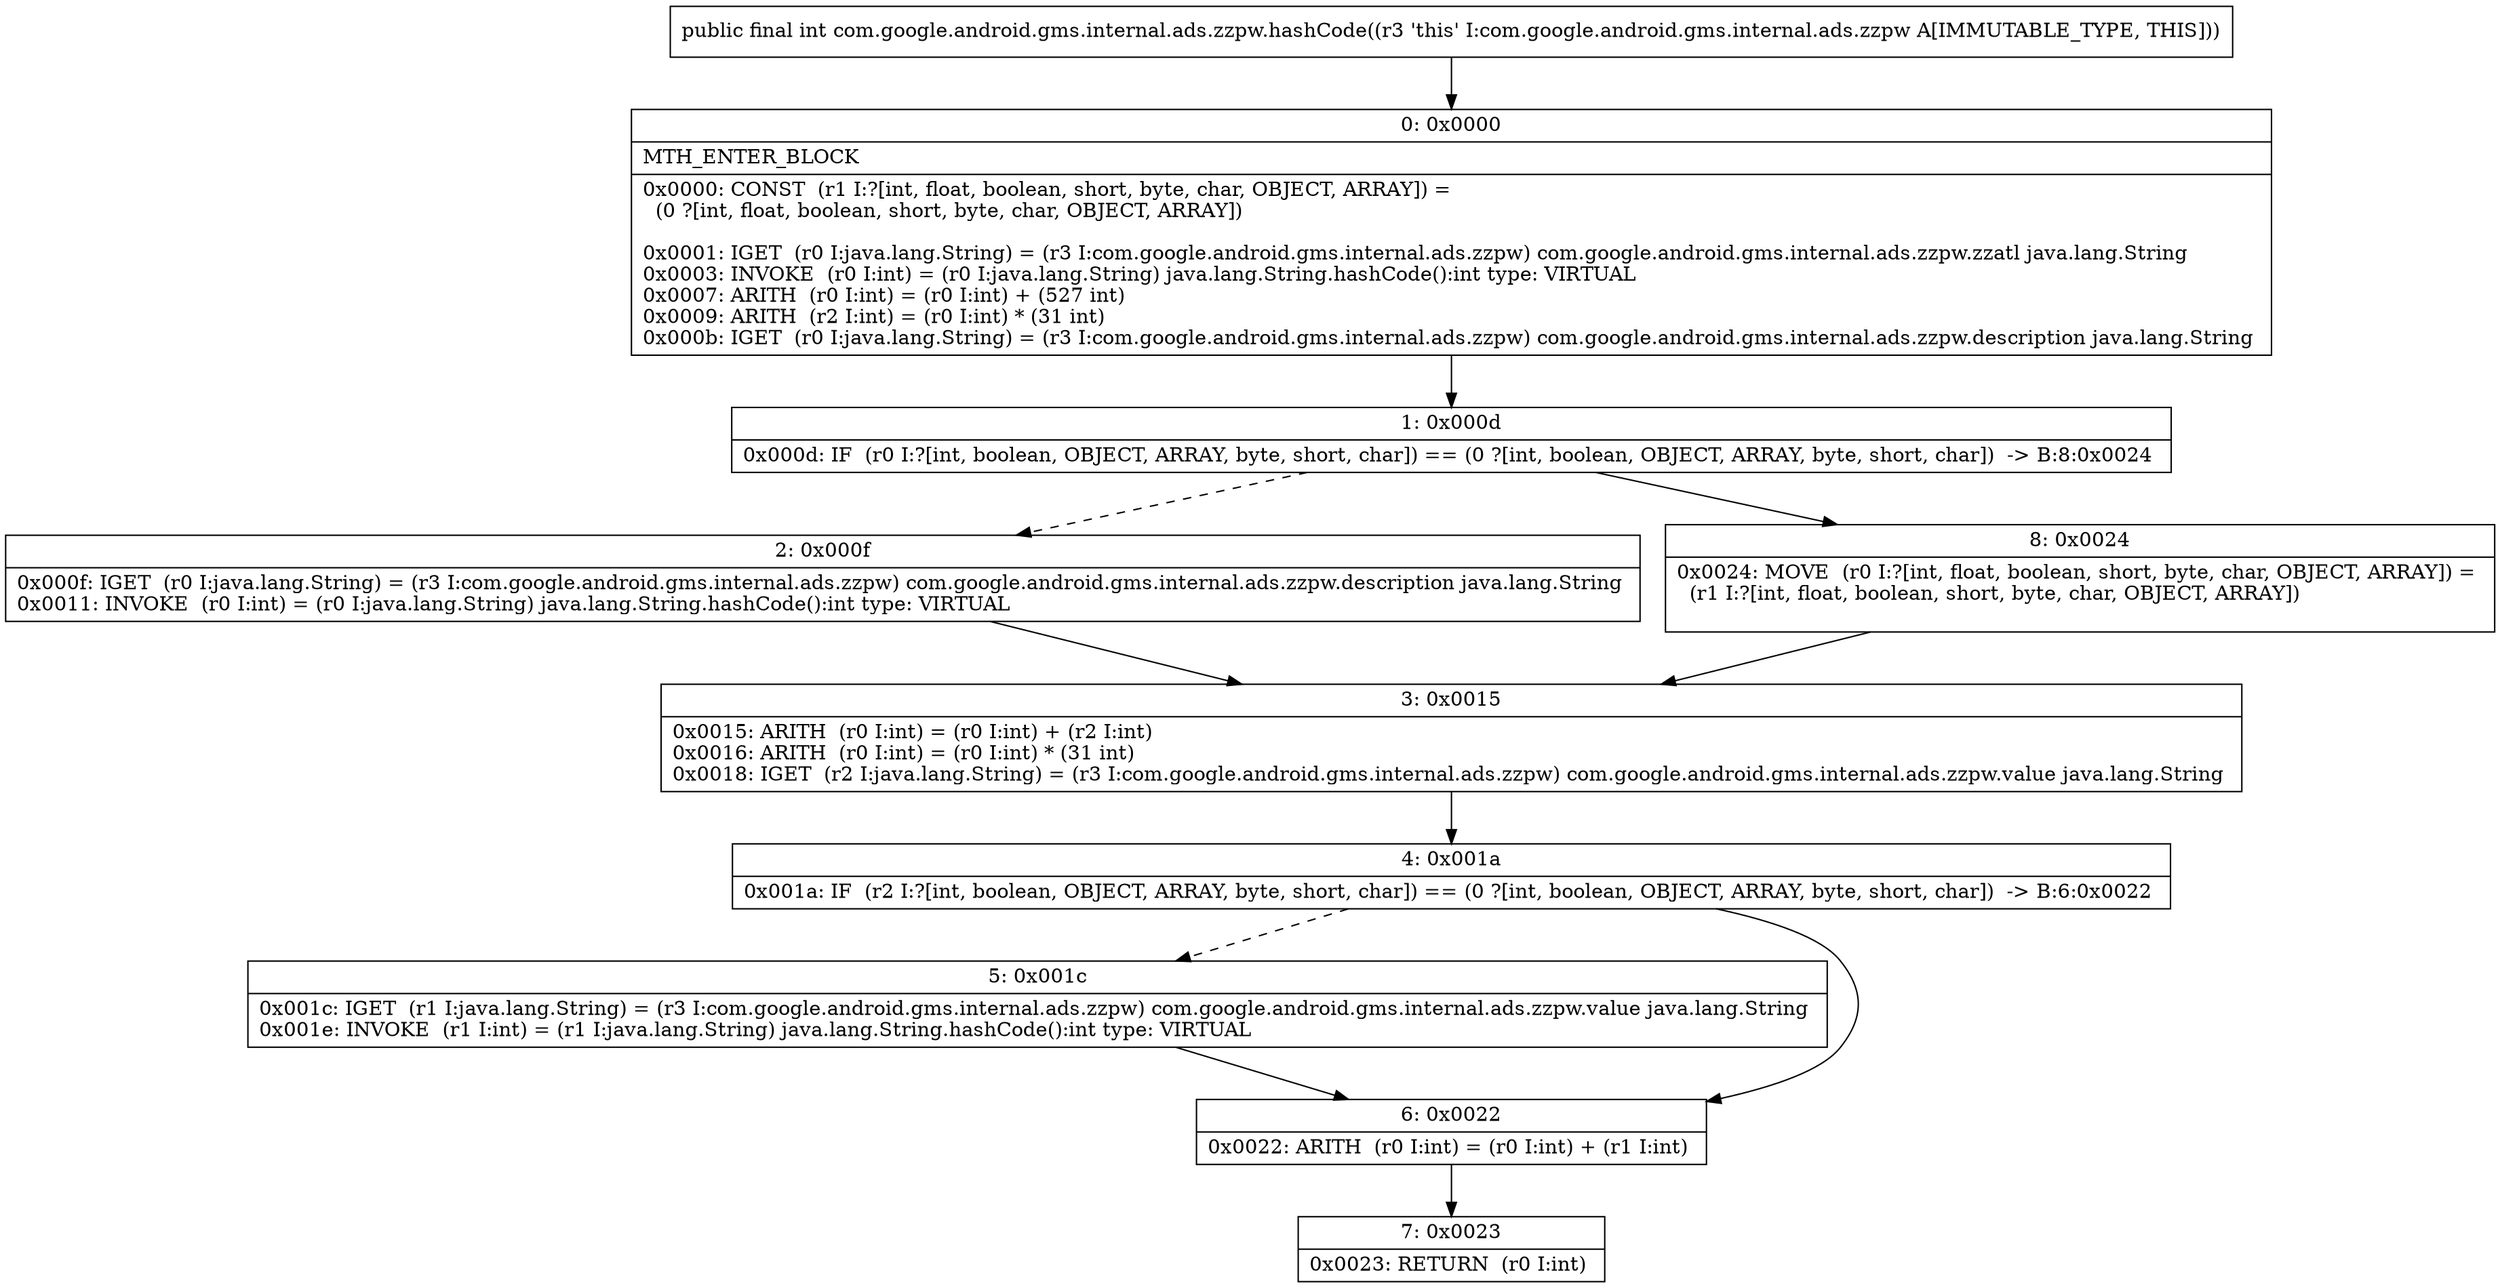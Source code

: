 digraph "CFG forcom.google.android.gms.internal.ads.zzpw.hashCode()I" {
Node_0 [shape=record,label="{0\:\ 0x0000|MTH_ENTER_BLOCK\l|0x0000: CONST  (r1 I:?[int, float, boolean, short, byte, char, OBJECT, ARRAY]) = \l  (0 ?[int, float, boolean, short, byte, char, OBJECT, ARRAY])\l \l0x0001: IGET  (r0 I:java.lang.String) = (r3 I:com.google.android.gms.internal.ads.zzpw) com.google.android.gms.internal.ads.zzpw.zzatl java.lang.String \l0x0003: INVOKE  (r0 I:int) = (r0 I:java.lang.String) java.lang.String.hashCode():int type: VIRTUAL \l0x0007: ARITH  (r0 I:int) = (r0 I:int) + (527 int) \l0x0009: ARITH  (r2 I:int) = (r0 I:int) * (31 int) \l0x000b: IGET  (r0 I:java.lang.String) = (r3 I:com.google.android.gms.internal.ads.zzpw) com.google.android.gms.internal.ads.zzpw.description java.lang.String \l}"];
Node_1 [shape=record,label="{1\:\ 0x000d|0x000d: IF  (r0 I:?[int, boolean, OBJECT, ARRAY, byte, short, char]) == (0 ?[int, boolean, OBJECT, ARRAY, byte, short, char])  \-\> B:8:0x0024 \l}"];
Node_2 [shape=record,label="{2\:\ 0x000f|0x000f: IGET  (r0 I:java.lang.String) = (r3 I:com.google.android.gms.internal.ads.zzpw) com.google.android.gms.internal.ads.zzpw.description java.lang.String \l0x0011: INVOKE  (r0 I:int) = (r0 I:java.lang.String) java.lang.String.hashCode():int type: VIRTUAL \l}"];
Node_3 [shape=record,label="{3\:\ 0x0015|0x0015: ARITH  (r0 I:int) = (r0 I:int) + (r2 I:int) \l0x0016: ARITH  (r0 I:int) = (r0 I:int) * (31 int) \l0x0018: IGET  (r2 I:java.lang.String) = (r3 I:com.google.android.gms.internal.ads.zzpw) com.google.android.gms.internal.ads.zzpw.value java.lang.String \l}"];
Node_4 [shape=record,label="{4\:\ 0x001a|0x001a: IF  (r2 I:?[int, boolean, OBJECT, ARRAY, byte, short, char]) == (0 ?[int, boolean, OBJECT, ARRAY, byte, short, char])  \-\> B:6:0x0022 \l}"];
Node_5 [shape=record,label="{5\:\ 0x001c|0x001c: IGET  (r1 I:java.lang.String) = (r3 I:com.google.android.gms.internal.ads.zzpw) com.google.android.gms.internal.ads.zzpw.value java.lang.String \l0x001e: INVOKE  (r1 I:int) = (r1 I:java.lang.String) java.lang.String.hashCode():int type: VIRTUAL \l}"];
Node_6 [shape=record,label="{6\:\ 0x0022|0x0022: ARITH  (r0 I:int) = (r0 I:int) + (r1 I:int) \l}"];
Node_7 [shape=record,label="{7\:\ 0x0023|0x0023: RETURN  (r0 I:int) \l}"];
Node_8 [shape=record,label="{8\:\ 0x0024|0x0024: MOVE  (r0 I:?[int, float, boolean, short, byte, char, OBJECT, ARRAY]) = \l  (r1 I:?[int, float, boolean, short, byte, char, OBJECT, ARRAY])\l \l}"];
MethodNode[shape=record,label="{public final int com.google.android.gms.internal.ads.zzpw.hashCode((r3 'this' I:com.google.android.gms.internal.ads.zzpw A[IMMUTABLE_TYPE, THIS])) }"];
MethodNode -> Node_0;
Node_0 -> Node_1;
Node_1 -> Node_2[style=dashed];
Node_1 -> Node_8;
Node_2 -> Node_3;
Node_3 -> Node_4;
Node_4 -> Node_5[style=dashed];
Node_4 -> Node_6;
Node_5 -> Node_6;
Node_6 -> Node_7;
Node_8 -> Node_3;
}

